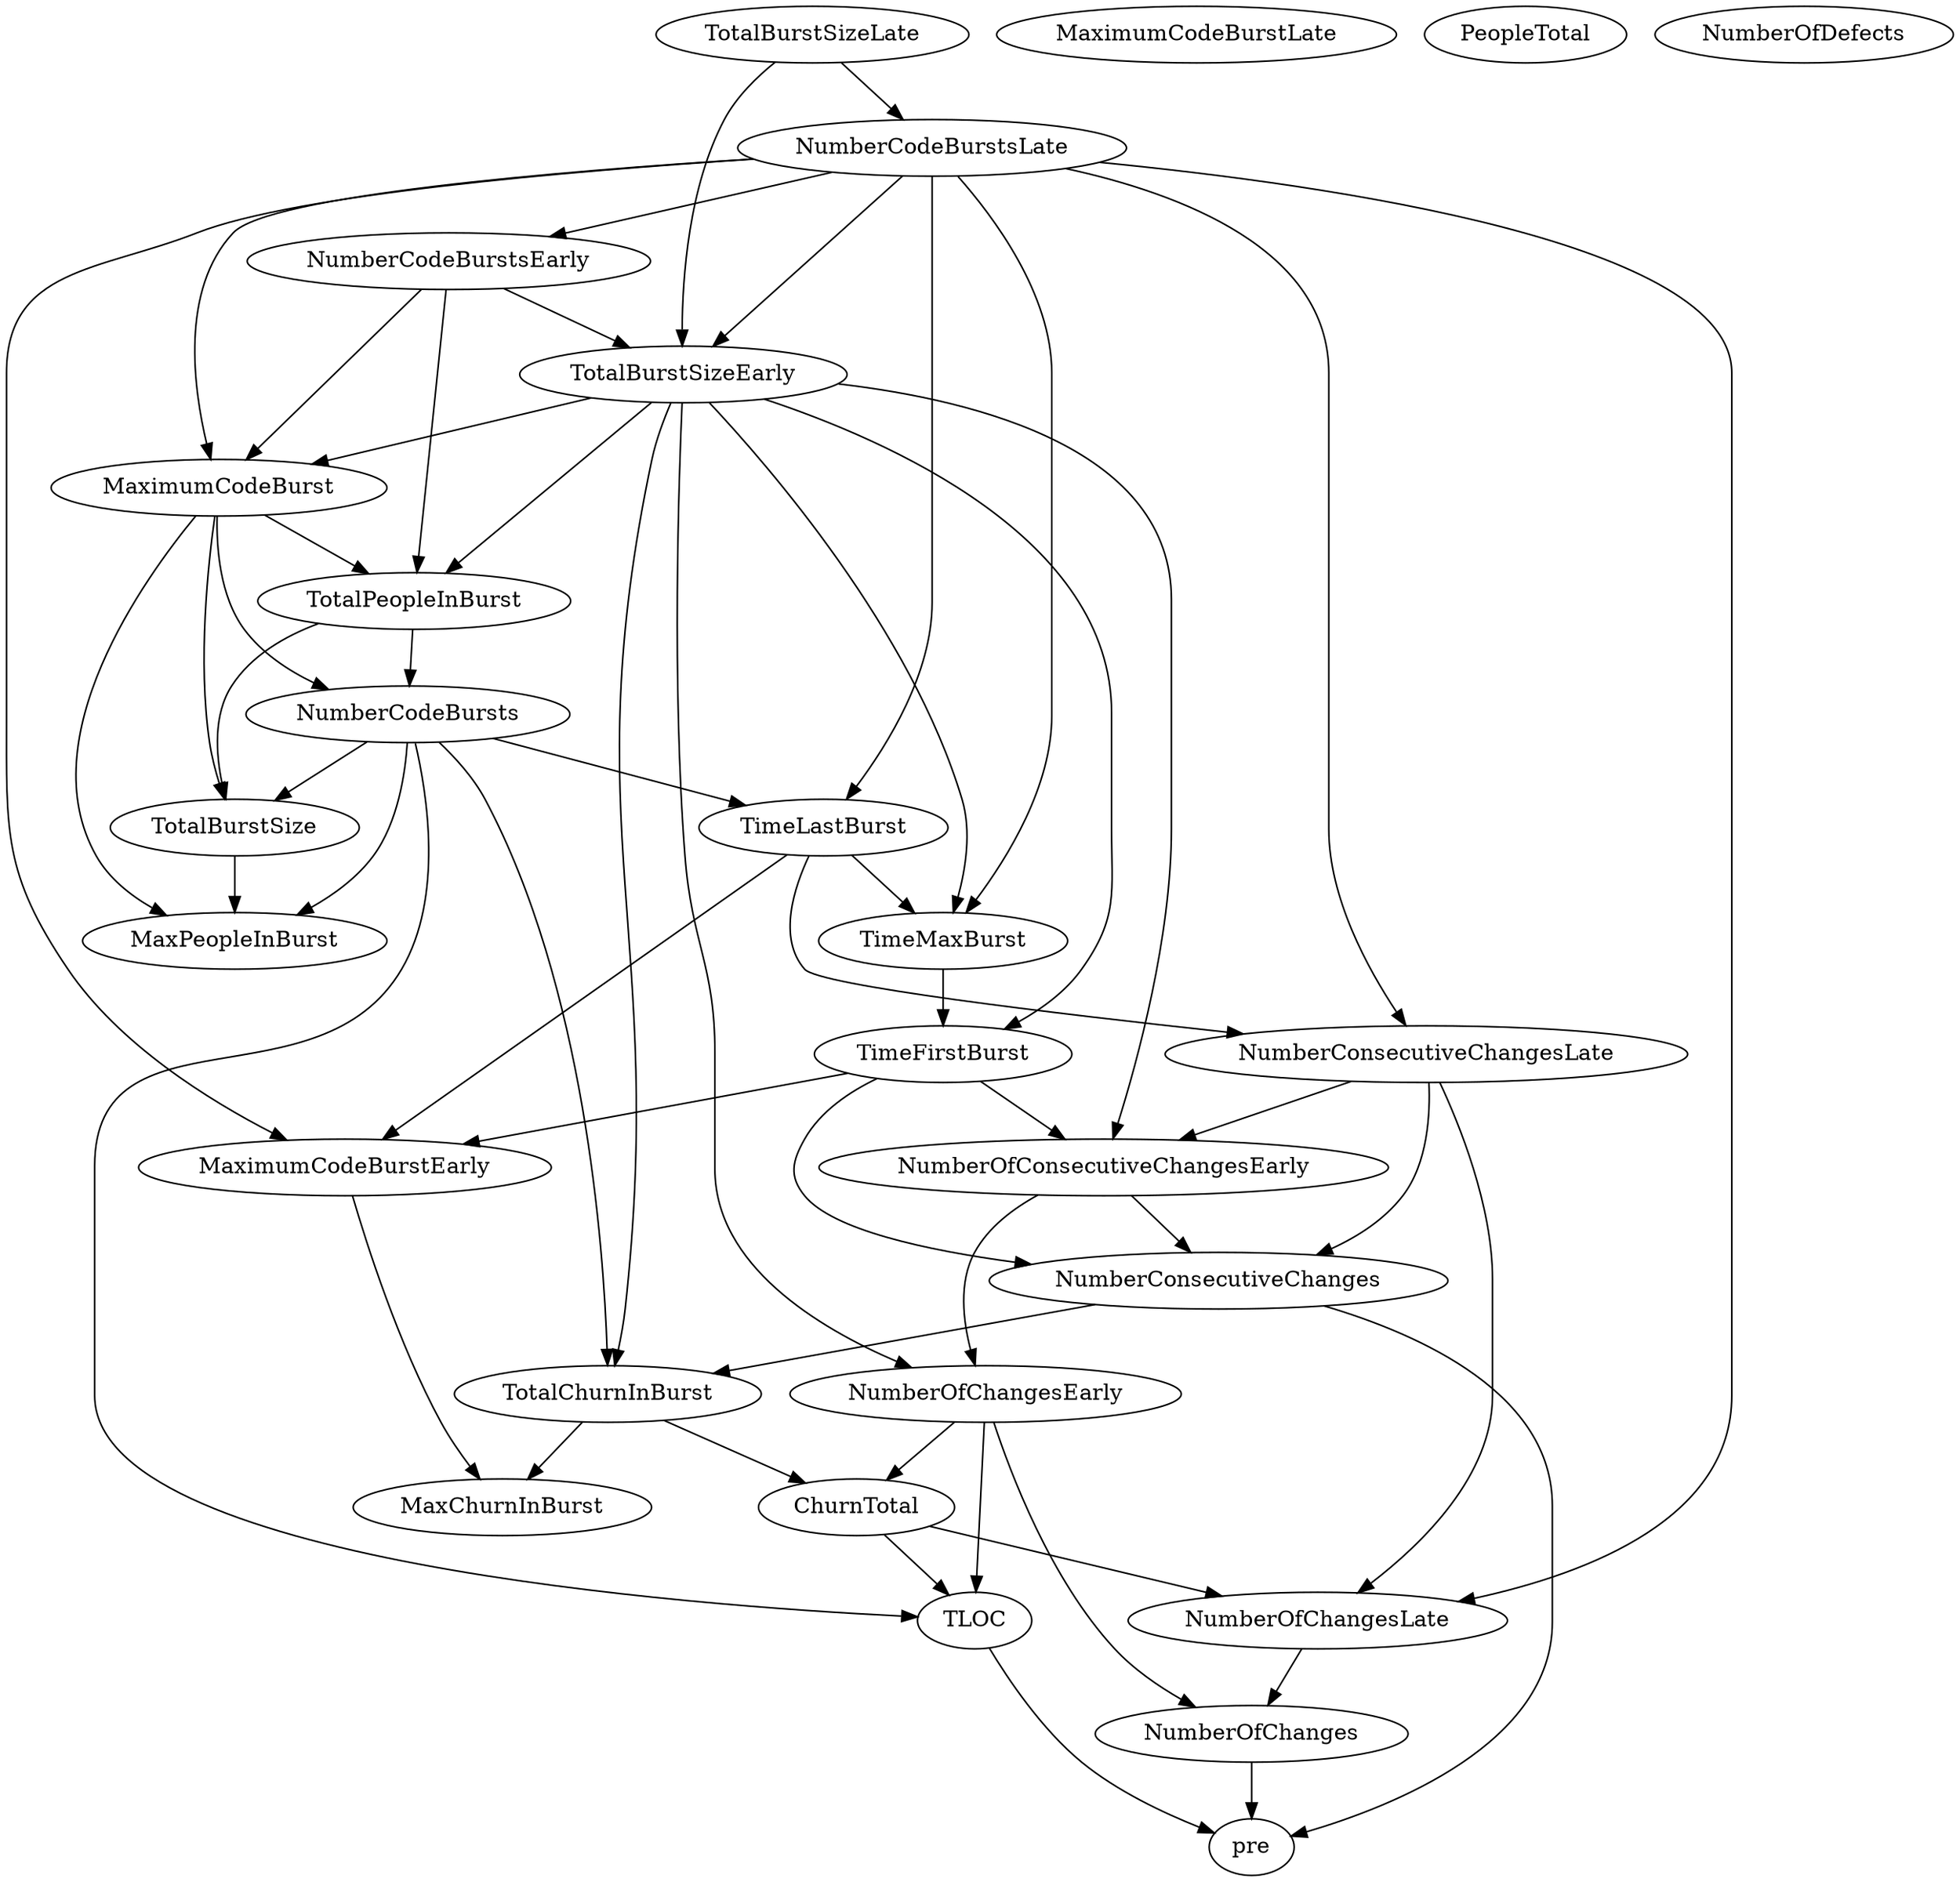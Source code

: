 digraph {
   TotalPeopleInBurst;
   MaximumCodeBurstLate;
   NumberOfChanges;
   MaxPeopleInBurst;
   TotalBurstSizeLate;
   NumberCodeBurstsLate;
   NumberOfChangesLate;
   NumberOfChangesEarly;
   MaxChurnInBurst;
   MaximumCodeBurstEarly;
   NumberCodeBurstsEarly;
   TimeFirstBurst;
   TotalChurnInBurst;
   ChurnTotal;
   MaximumCodeBurst;
   NumberOfConsecutiveChangesEarly;
   NumberConsecutiveChangesLate;
   TotalBurstSizeEarly;
   TotalBurstSize;
   TimeMaxBurst;
   NumberConsecutiveChanges;
   TimeLastBurst;
   NumberCodeBursts;
   PeopleTotal;
   pre;
   NumberOfDefects;
   TLOC;
   TotalPeopleInBurst -> TotalBurstSize;
   TotalPeopleInBurst -> NumberCodeBursts;
   NumberOfChanges -> pre;
   TotalBurstSizeLate -> NumberCodeBurstsLate;
   TotalBurstSizeLate -> TotalBurstSizeEarly;
   NumberCodeBurstsLate -> NumberOfChangesLate;
   NumberCodeBurstsLate -> MaximumCodeBurstEarly;
   NumberCodeBurstsLate -> NumberCodeBurstsEarly;
   NumberCodeBurstsLate -> MaximumCodeBurst;
   NumberCodeBurstsLate -> NumberConsecutiveChangesLate;
   NumberCodeBurstsLate -> TotalBurstSizeEarly;
   NumberCodeBurstsLate -> TimeMaxBurst;
   NumberCodeBurstsLate -> TimeLastBurst;
   NumberOfChangesLate -> NumberOfChanges;
   NumberOfChangesEarly -> NumberOfChanges;
   NumberOfChangesEarly -> ChurnTotal;
   NumberOfChangesEarly -> TLOC;
   MaximumCodeBurstEarly -> MaxChurnInBurst;
   NumberCodeBurstsEarly -> TotalPeopleInBurst;
   NumberCodeBurstsEarly -> MaximumCodeBurst;
   NumberCodeBurstsEarly -> TotalBurstSizeEarly;
   TimeFirstBurst -> MaximumCodeBurstEarly;
   TimeFirstBurst -> NumberOfConsecutiveChangesEarly;
   TimeFirstBurst -> NumberConsecutiveChanges;
   TotalChurnInBurst -> MaxChurnInBurst;
   TotalChurnInBurst -> ChurnTotal;
   ChurnTotal -> NumberOfChangesLate;
   ChurnTotal -> TLOC;
   MaximumCodeBurst -> TotalPeopleInBurst;
   MaximumCodeBurst -> MaxPeopleInBurst;
   MaximumCodeBurst -> TotalBurstSize;
   MaximumCodeBurst -> NumberCodeBursts;
   NumberOfConsecutiveChangesEarly -> NumberOfChangesEarly;
   NumberOfConsecutiveChangesEarly -> NumberConsecutiveChanges;
   NumberConsecutiveChangesLate -> NumberOfChangesLate;
   NumberConsecutiveChangesLate -> NumberOfConsecutiveChangesEarly;
   NumberConsecutiveChangesLate -> NumberConsecutiveChanges;
   TotalBurstSizeEarly -> TotalPeopleInBurst;
   TotalBurstSizeEarly -> NumberOfChangesEarly;
   TotalBurstSizeEarly -> TimeFirstBurst;
   TotalBurstSizeEarly -> TotalChurnInBurst;
   TotalBurstSizeEarly -> MaximumCodeBurst;
   TotalBurstSizeEarly -> NumberOfConsecutiveChangesEarly;
   TotalBurstSizeEarly -> TimeMaxBurst;
   TotalBurstSize -> MaxPeopleInBurst;
   TimeMaxBurst -> TimeFirstBurst;
   NumberConsecutiveChanges -> TotalChurnInBurst;
   NumberConsecutiveChanges -> pre;
   TimeLastBurst -> MaximumCodeBurstEarly;
   TimeLastBurst -> NumberConsecutiveChangesLate;
   TimeLastBurst -> TimeMaxBurst;
   NumberCodeBursts -> MaxPeopleInBurst;
   NumberCodeBursts -> TotalChurnInBurst;
   NumberCodeBursts -> TotalBurstSize;
   NumberCodeBursts -> TimeLastBurst;
   NumberCodeBursts -> TLOC;
   TLOC -> pre;
}
